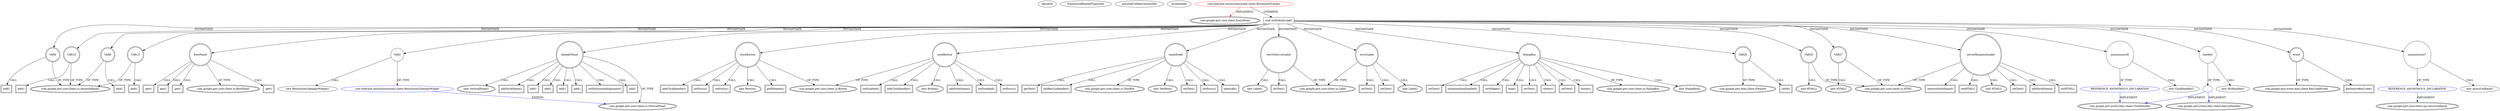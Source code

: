digraph {
baseInfo[graphId=863,category="extension_graph",isAnonymous=false,possibleRelation=true]
frameworkRelatedTypesInfo[0="com.google.gwt.core.client.EntryPoint"]
possibleCollaborationsInfo[0="863~OVERRIDING_METHOD_DECLARATION-INSTANTIATION-~com.google.gwt.core.client.EntryPoint ~com.google.gwt.user.client.ui.VerticalPanel ~false~false",1="863~OVERRIDING_METHOD_DECLARATION-INSTANTIATION-~com.google.gwt.core.client.EntryPoint ~com.google.gwt.user.client.rpc.AsyncCallback ~false~true",2="863~OVERRIDING_METHOD_DECLARATION-INSTANTIATION-~com.google.gwt.core.client.EntryPoint ~com.google.gwt.event.dom.client.ClickHandler ~false~true",3="863~OVERRIDING_METHOD_DECLARATION-INSTANTIATION-~com.google.gwt.core.client.EntryPoint ~com.google.gwt.event.dom.client.ClickHandler com.google.gwt.event.dom.client.KeyUpHandler ~false~false"]
locationInfo[projectName="bobvash-Resolution-Tracker",filePath="/bobvash-Resolution-Tracker/Resolution-Tracker-master/ResolutionTracker/src/com/bobvash/resolutiontracker/client/ResolutionTracker.java",contextSignature="ResolutionTracker",graphId="863"]
0[label="com.bobvash.resolutiontracker.client.ResolutionTracker",vertexType="ROOT_CLIENT_CLASS_DECLARATION",isFrameworkType=false,color=red]
1[label="com.google.gwt.core.client.EntryPoint",vertexType="FRAMEWORK_INTERFACE_TYPE",isFrameworkType=true,peripheries=2]
2[label="void onModuleLoad()",vertexType="OVERRIDING_METHOD_DECLARATION",isFrameworkType=false,shape=box]
3[label="VAR0",vertexType="VARIABLE_EXPRESION",isFrameworkType=true,peripheries=2,shape=circle]
5[label="com.google.gwt.user.client.ui.AbsolutePanel",vertexType="FRAMEWORK_CLASS_TYPE",isFrameworkType=true,peripheries=2]
4[label="add()",vertexType="INSIDE_CALL",isFrameworkType=true,peripheries=2,shape=box]
6[label="RootPanel",vertexType="VARIABLE_EXPRESION",isFrameworkType=true,peripheries=2,shape=circle]
8[label="com.google.gwt.user.client.ui.RootPanel",vertexType="FRAMEWORK_CLASS_TYPE",isFrameworkType=true,peripheries=2]
7[label="get()",vertexType="INSIDE_CALL",isFrameworkType=true,peripheries=2,shape=box]
10[label="VAR2",vertexType="VARIABLE_EXPRESION",isFrameworkType=false,shape=circle]
11[label="com.bobvash.resolutiontracker.client.ResolutionCalendarWidget",vertexType="REFERENCE_CLIENT_CLASS_DECLARATION",isFrameworkType=false,color=blue]
12[label="com.google.gwt.user.client.ui.VerticalPanel",vertexType="FRAMEWORK_CLASS_TYPE",isFrameworkType=true,peripheries=2]
9[label="new ResolutionCalendarWidget()",vertexType="CONSTRUCTOR_CALL",isFrameworkType=false]
14[label="sendButton",vertexType="VARIABLE_EXPRESION",isFrameworkType=true,peripheries=2,shape=circle]
15[label="com.google.gwt.user.client.ui.Button",vertexType="FRAMEWORK_CLASS_TYPE",isFrameworkType=true,peripheries=2]
13[label="new Button()",vertexType="CONSTRUCTOR_CALL",isFrameworkType=true,peripheries=2]
17[label="nameField",vertexType="VARIABLE_EXPRESION",isFrameworkType=true,peripheries=2,shape=circle]
18[label="com.google.gwt.user.client.ui.TextBox",vertexType="FRAMEWORK_CLASS_TYPE",isFrameworkType=true,peripheries=2]
16[label="new TextBox()",vertexType="CONSTRUCTOR_CALL",isFrameworkType=true,peripheries=2]
20[label="setText()",vertexType="INSIDE_CALL",isFrameworkType=true,peripheries=2,shape=box]
22[label="errorLabel",vertexType="VARIABLE_EXPRESION",isFrameworkType=true,peripheries=2,shape=circle]
23[label="com.google.gwt.user.client.ui.Label",vertexType="FRAMEWORK_CLASS_TYPE",isFrameworkType=true,peripheries=2]
21[label="new Label()",vertexType="CONSTRUCTOR_CALL",isFrameworkType=true,peripheries=2]
25[label="addStyleName()",vertexType="INSIDE_CALL",isFrameworkType=true,peripheries=2,shape=box]
26[label="VAR8",vertexType="VARIABLE_EXPRESION",isFrameworkType=true,peripheries=2,shape=circle]
27[label="add()",vertexType="INSIDE_CALL",isFrameworkType=true,peripheries=2,shape=box]
30[label="get()",vertexType="INSIDE_CALL",isFrameworkType=true,peripheries=2,shape=box]
31[label="VAR10",vertexType="VARIABLE_EXPRESION",isFrameworkType=true,peripheries=2,shape=circle]
32[label="add()",vertexType="INSIDE_CALL",isFrameworkType=true,peripheries=2,shape=box]
35[label="get()",vertexType="INSIDE_CALL",isFrameworkType=true,peripheries=2,shape=box]
36[label="VAR12",vertexType="VARIABLE_EXPRESION",isFrameworkType=true,peripheries=2,shape=circle]
37[label="add()",vertexType="INSIDE_CALL",isFrameworkType=true,peripheries=2,shape=box]
40[label="get()",vertexType="INSIDE_CALL",isFrameworkType=true,peripheries=2,shape=box]
42[label="setFocus()",vertexType="INSIDE_CALL",isFrameworkType=true,peripheries=2,shape=box]
44[label="selectAll()",vertexType="INSIDE_CALL",isFrameworkType=true,peripheries=2,shape=box]
46[label="dialogBox",vertexType="VARIABLE_EXPRESION",isFrameworkType=true,peripheries=2,shape=circle]
47[label="com.google.gwt.user.client.ui.DialogBox",vertexType="FRAMEWORK_CLASS_TYPE",isFrameworkType=true,peripheries=2]
45[label="new DialogBox()",vertexType="CONSTRUCTOR_CALL",isFrameworkType=true,peripheries=2]
49[label="setText()",vertexType="INSIDE_CALL",isFrameworkType=true,peripheries=2,shape=box]
51[label="setAnimationEnabled()",vertexType="INSIDE_CALL",isFrameworkType=true,peripheries=2,shape=box]
53[label="closeButton",vertexType="VARIABLE_EXPRESION",isFrameworkType=true,peripheries=2,shape=circle]
52[label="new Button()",vertexType="CONSTRUCTOR_CALL",isFrameworkType=true,peripheries=2]
55[label="VAR20",vertexType="VARIABLE_EXPRESION",isFrameworkType=true,peripheries=2,shape=circle]
57[label="com.google.gwt.dom.client.Element",vertexType="FRAMEWORK_CLASS_TYPE",isFrameworkType=true,peripheries=2]
56[label="setId()",vertexType="INSIDE_CALL",isFrameworkType=true,peripheries=2,shape=box]
59[label="getElement()",vertexType="INSIDE_CALL",isFrameworkType=true,peripheries=2,shape=box]
61[label="textToServerLabel",vertexType="VARIABLE_EXPRESION",isFrameworkType=true,peripheries=2,shape=circle]
60[label="new Label()",vertexType="CONSTRUCTOR_CALL",isFrameworkType=true,peripheries=2]
64[label="serverResponseLabel",vertexType="VARIABLE_EXPRESION",isFrameworkType=true,peripheries=2,shape=circle]
65[label="com.google.gwt.user.client.ui.HTML",vertexType="FRAMEWORK_CLASS_TYPE",isFrameworkType=true,peripheries=2]
63[label="new HTML()",vertexType="CONSTRUCTOR_CALL",isFrameworkType=true,peripheries=2]
67[label="dialogVPanel",vertexType="VARIABLE_EXPRESION",isFrameworkType=true,peripheries=2,shape=circle]
66[label="new VerticalPanel()",vertexType="CONSTRUCTOR_CALL",isFrameworkType=true,peripheries=2]
70[label="addStyleName()",vertexType="INSIDE_CALL",isFrameworkType=true,peripheries=2,shape=box]
72[label="add()",vertexType="INSIDE_CALL",isFrameworkType=true,peripheries=2,shape=box]
74[label="VAR27",vertexType="VARIABLE_EXPRESION",isFrameworkType=true,peripheries=2,shape=circle]
73[label="new HTML()",vertexType="CONSTRUCTOR_CALL",isFrameworkType=true,peripheries=2]
77[label="add()",vertexType="INSIDE_CALL",isFrameworkType=true,peripheries=2,shape=box]
79[label="add()",vertexType="INSIDE_CALL",isFrameworkType=true,peripheries=2,shape=box]
81[label="VAR30",vertexType="VARIABLE_EXPRESION",isFrameworkType=true,peripheries=2,shape=circle]
80[label="new HTML()",vertexType="CONSTRUCTOR_CALL",isFrameworkType=true,peripheries=2]
84[label="add()",vertexType="INSIDE_CALL",isFrameworkType=true,peripheries=2,shape=box]
86[label="setHorizontalAlignment()",vertexType="INSIDE_CALL",isFrameworkType=true,peripheries=2,shape=box]
88[label="add()",vertexType="INSIDE_CALL",isFrameworkType=true,peripheries=2,shape=box]
90[label="setWidget()",vertexType="INSIDE_CALL",isFrameworkType=true,peripheries=2,shape=box]
92[label="addClickHandler()",vertexType="INSIDE_CALL",isFrameworkType=true,peripheries=2,shape=box]
94[label="anonymous36",vertexType="VARIABLE_EXPRESION",isFrameworkType=false,shape=circle]
95[label="REFERENCE_ANONYMOUS_DECLARATION",vertexType="REFERENCE_ANONYMOUS_DECLARATION",isFrameworkType=false,color=blue]
96[label="com.google.gwt.event.dom.client.ClickHandler",vertexType="FRAMEWORK_INTERFACE_TYPE",isFrameworkType=true,peripheries=2]
93[label="new ClickHandler()",vertexType="CONSTRUCTOR_CALL",isFrameworkType=false]
98[label="hide()",vertexType="INSIDE_CALL",isFrameworkType=true,peripheries=2,shape=box]
100[label="setEnabled()",vertexType="INSIDE_CALL",isFrameworkType=true,peripheries=2,shape=box]
102[label="setFocus()",vertexType="INSIDE_CALL",isFrameworkType=true,peripheries=2,shape=box]
103[label="event",vertexType="VARIABLE_EXPRESION",isFrameworkType=true,peripheries=2,shape=circle]
105[label="com.google.gwt.event.dom.client.KeyCodeEvent",vertexType="FRAMEWORK_CLASS_TYPE",isFrameworkType=true,peripheries=2]
104[label="getNativeKeyCode()",vertexType="INSIDE_CALL",isFrameworkType=true,peripheries=2,shape=box]
107[label="setText()",vertexType="INSIDE_CALL",isFrameworkType=true,peripheries=2,shape=box]
109[label="getText()",vertexType="INSIDE_CALL",isFrameworkType=true,peripheries=2,shape=box]
111[label="setText()",vertexType="INSIDE_CALL",isFrameworkType=true,peripheries=2,shape=box]
113[label="setEnabled()",vertexType="INSIDE_CALL",isFrameworkType=true,peripheries=2,shape=box]
115[label="setText()",vertexType="INSIDE_CALL",isFrameworkType=true,peripheries=2,shape=box]
117[label="setText()",vertexType="INSIDE_CALL",isFrameworkType=true,peripheries=2,shape=box]
119[label="anonymous47",vertexType="VARIABLE_EXPRESION",isFrameworkType=false,shape=circle]
120[label="REFERENCE_ANONYMOUS_DECLARATION",vertexType="REFERENCE_ANONYMOUS_DECLARATION",isFrameworkType=false,color=blue]
121[label="com.google.gwt.user.client.rpc.AsyncCallback",vertexType="FRAMEWORK_INTERFACE_TYPE",isFrameworkType=true,peripheries=2]
118[label="new AsyncCallback()",vertexType="CONSTRUCTOR_CALL",isFrameworkType=false]
123[label="setText()",vertexType="INSIDE_CALL",isFrameworkType=true,peripheries=2,shape=box]
125[label="addStyleName()",vertexType="INSIDE_CALL",isFrameworkType=true,peripheries=2,shape=box]
127[label="setHTML()",vertexType="INSIDE_CALL",isFrameworkType=true,peripheries=2,shape=box]
129[label="center()",vertexType="INSIDE_CALL",isFrameworkType=true,peripheries=2,shape=box]
131[label="setFocus()",vertexType="INSIDE_CALL",isFrameworkType=true,peripheries=2,shape=box]
133[label="setText()",vertexType="INSIDE_CALL",isFrameworkType=true,peripheries=2,shape=box]
135[label="removeStyleName()",vertexType="INSIDE_CALL",isFrameworkType=true,peripheries=2,shape=box]
137[label="setHTML()",vertexType="INSIDE_CALL",isFrameworkType=true,peripheries=2,shape=box]
139[label="center()",vertexType="INSIDE_CALL",isFrameworkType=true,peripheries=2,shape=box]
141[label="setFocus()",vertexType="INSIDE_CALL",isFrameworkType=true,peripheries=2,shape=box]
143[label="handler",vertexType="VARIABLE_EXPRESION",isFrameworkType=false,shape=circle]
144[label="",vertexType="REFERENCE_CLIENT_CLASS_DECLARATION",isFrameworkType=false,color=blue]
146[label="com.google.gwt.event.dom.client.KeyUpHandler",vertexType="FRAMEWORK_INTERFACE_TYPE",isFrameworkType=true,peripheries=2]
142[label="new MyHandler()",vertexType="CONSTRUCTOR_CALL",isFrameworkType=false]
148[label="addClickHandler()",vertexType="INSIDE_CALL",isFrameworkType=true,peripheries=2,shape=box]
150[label="addKeyUpHandler()",vertexType="INSIDE_CALL",isFrameworkType=true,peripheries=2,shape=box]
0->1[label="IMPLEMENT",color=red]
0->2[label="OVERRIDE"]
2->3[label="INSTANTIATE"]
3->5[label="OF_TYPE"]
3->4[label="CALL"]
2->6[label="INSTANTIATE"]
6->8[label="OF_TYPE"]
6->7[label="CALL"]
2->10[label="INSTANTIATE"]
11->12[label="EXTEND",color=blue]
10->11[label="OF_TYPE"]
10->9[label="CALL"]
2->14[label="INSTANTIATE"]
14->15[label="OF_TYPE"]
14->13[label="CALL"]
2->17[label="INSTANTIATE"]
17->18[label="OF_TYPE"]
17->16[label="CALL"]
17->20[label="CALL"]
2->22[label="INSTANTIATE"]
22->23[label="OF_TYPE"]
22->21[label="CALL"]
14->25[label="CALL"]
2->26[label="INSTANTIATE"]
26->5[label="OF_TYPE"]
26->27[label="CALL"]
6->30[label="CALL"]
2->31[label="INSTANTIATE"]
31->5[label="OF_TYPE"]
31->32[label="CALL"]
6->35[label="CALL"]
2->36[label="INSTANTIATE"]
36->5[label="OF_TYPE"]
36->37[label="CALL"]
6->40[label="CALL"]
17->42[label="CALL"]
17->44[label="CALL"]
2->46[label="INSTANTIATE"]
46->47[label="OF_TYPE"]
46->45[label="CALL"]
46->49[label="CALL"]
46->51[label="CALL"]
2->53[label="INSTANTIATE"]
53->15[label="OF_TYPE"]
53->52[label="CALL"]
2->55[label="INSTANTIATE"]
55->57[label="OF_TYPE"]
55->56[label="CALL"]
53->59[label="CALL"]
2->61[label="INSTANTIATE"]
61->23[label="OF_TYPE"]
61->60[label="CALL"]
2->64[label="INSTANTIATE"]
64->65[label="OF_TYPE"]
64->63[label="CALL"]
2->67[label="INSTANTIATE"]
67->12[label="OF_TYPE"]
67->66[label="CALL"]
67->70[label="CALL"]
67->72[label="CALL"]
2->74[label="INSTANTIATE"]
74->65[label="OF_TYPE"]
74->73[label="CALL"]
67->77[label="CALL"]
67->79[label="CALL"]
2->81[label="INSTANTIATE"]
81->65[label="OF_TYPE"]
81->80[label="CALL"]
67->84[label="CALL"]
67->86[label="CALL"]
67->88[label="CALL"]
46->90[label="CALL"]
53->92[label="CALL"]
2->94[label="INSTANTIATE"]
95->96[label="IMPLEMENT",color=blue]
94->95[label="OF_TYPE"]
94->93[label="CALL"]
46->98[label="CALL"]
14->100[label="CALL"]
14->102[label="CALL"]
2->103[label="INSTANTIATE"]
103->105[label="OF_TYPE"]
103->104[label="CALL"]
22->107[label="CALL"]
17->109[label="CALL"]
22->111[label="CALL"]
14->113[label="CALL"]
61->115[label="CALL"]
64->117[label="CALL"]
2->119[label="INSTANTIATE"]
120->121[label="IMPLEMENT",color=blue]
119->120[label="OF_TYPE"]
119->118[label="CALL"]
46->123[label="CALL"]
64->125[label="CALL"]
64->127[label="CALL"]
46->129[label="CALL"]
53->131[label="CALL"]
46->133[label="CALL"]
64->135[label="CALL"]
64->137[label="CALL"]
46->139[label="CALL"]
53->141[label="CALL"]
2->143[label="INSTANTIATE"]
144->96[label="IMPLEMENT",color=blue]
144->146[label="IMPLEMENT",color=blue]
143->144[label="OF_TYPE"]
143->142[label="CALL"]
14->148[label="CALL"]
17->150[label="CALL"]
}
